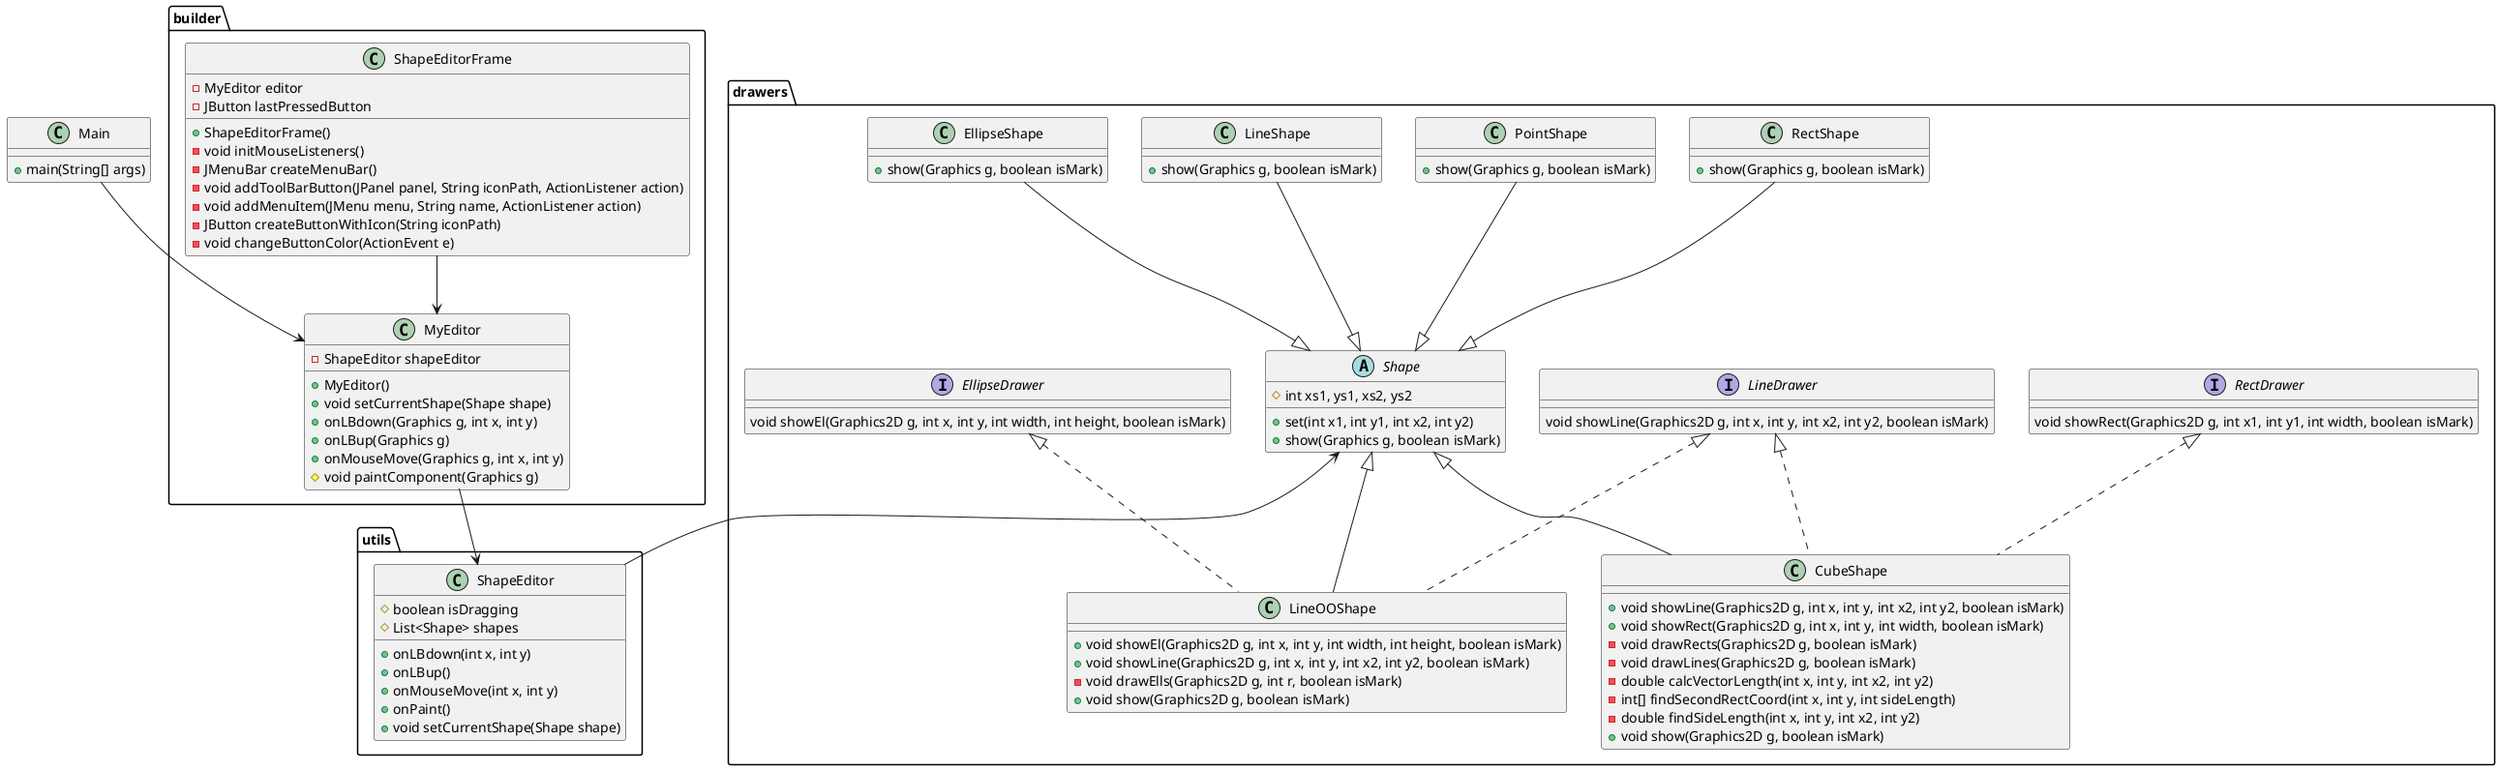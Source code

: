 @startuml

package utils {
    class ShapeEditor{
        #boolean isDragging
        #List<Shape> shapes
        +onLBdown(int x, int y)
        +onLBup()
        +onMouseMove(int x, int y)
        +onPaint()
        +void setCurrentShape(Shape shape)
    }
}

package builder {
    class ShapeEditorFrame {
        -MyEditor editor
        -JButton lastPressedButton
        +ShapeEditorFrame()
        -void initMouseListeners()
        -JMenuBar createMenuBar()
        -void addToolBarButton(JPanel panel, String iconPath, ActionListener action)
        -void addMenuItem(JMenu menu, String name, ActionListener action)
        -JButton createButtonWithIcon(String iconPath)
        -void changeButtonColor(ActionEvent e)
    }

    class MyEditor {
        -ShapeEditor shapeEditor
        +MyEditor()
        +void setCurrentShape(Shape shape)
        +onLBdown(Graphics g, int x, int y)
        +onLBup(Graphics g)
        +onMouseMove(Graphics g, int x, int y)
        #void paintComponent(Graphics g)
    }

}

package drawers {
    abstract class Shape {
        #int xs1, ys1, xs2, ys2
        +set(int x1, int y1, int x2, int y2)
        +show(Graphics g, boolean isMark)
    }

    Shape <|-u- EllipseShape
    Shape <|-u- LineShape
    Shape <|-u- PointShape
    Shape <|-u- RectShape

    class EllipseShape {
        +show(Graphics g, boolean isMark)
    }

    class LineShape {
        +show(Graphics g, boolean isMark)
    }

    class PointShape {
        +show(Graphics g, boolean isMark)
    }

    class RectShape {
        +show(Graphics g, boolean isMark)
    }

    class CubeShape extends Shape implements LineDrawer, RectDrawer {
        +void showLine(Graphics2D g, int x, int y, int x2, int y2, boolean isMark)
        +void showRect(Graphics2D g, int x, int y, int width, boolean isMark)
        -void drawRects(Graphics2D g, boolean isMark)
        -void drawLines(Graphics2D g, boolean isMark)
        -double calcVectorLength(int x, int y, int x2, int y2)
        -int[] findSecondRectCoord(int x, int y, int sideLength)
        -double findSideLength(int x, int y, int x2, int y2)
        +void show(Graphics2D g, boolean isMark)
    }

    interface EllipseDrawer {
        void showEl(Graphics2D g, int x, int y, int width, int height, boolean isMark)
    }

    interface LineDrawer {
        void showLine(Graphics2D g, int x, int y, int x2, int y2, boolean isMark)
    }

    class LineOOShape extends Shape implements EllipseDrawer, LineDrawer {
        +void showEl(Graphics2D g, int x, int y, int width, int height, boolean isMark)
        +void showLine(Graphics2D g, int x, int y, int x2, int y2, boolean isMark)
        -void drawElls(Graphics2D g, int r, boolean isMark)
        +void show(Graphics2D g, boolean isMark)
    }

    interface RectDrawer {
        void showRect(Graphics2D g, int x1, int y1, int width, boolean isMark)
    }
}

class Main {
    +main(String[] args)
}

Main --> MyEditor
ShapeEditorFrame --> MyEditor
MyEditor --> ShapeEditor
Shape <-- ShapeEditor
@enduml